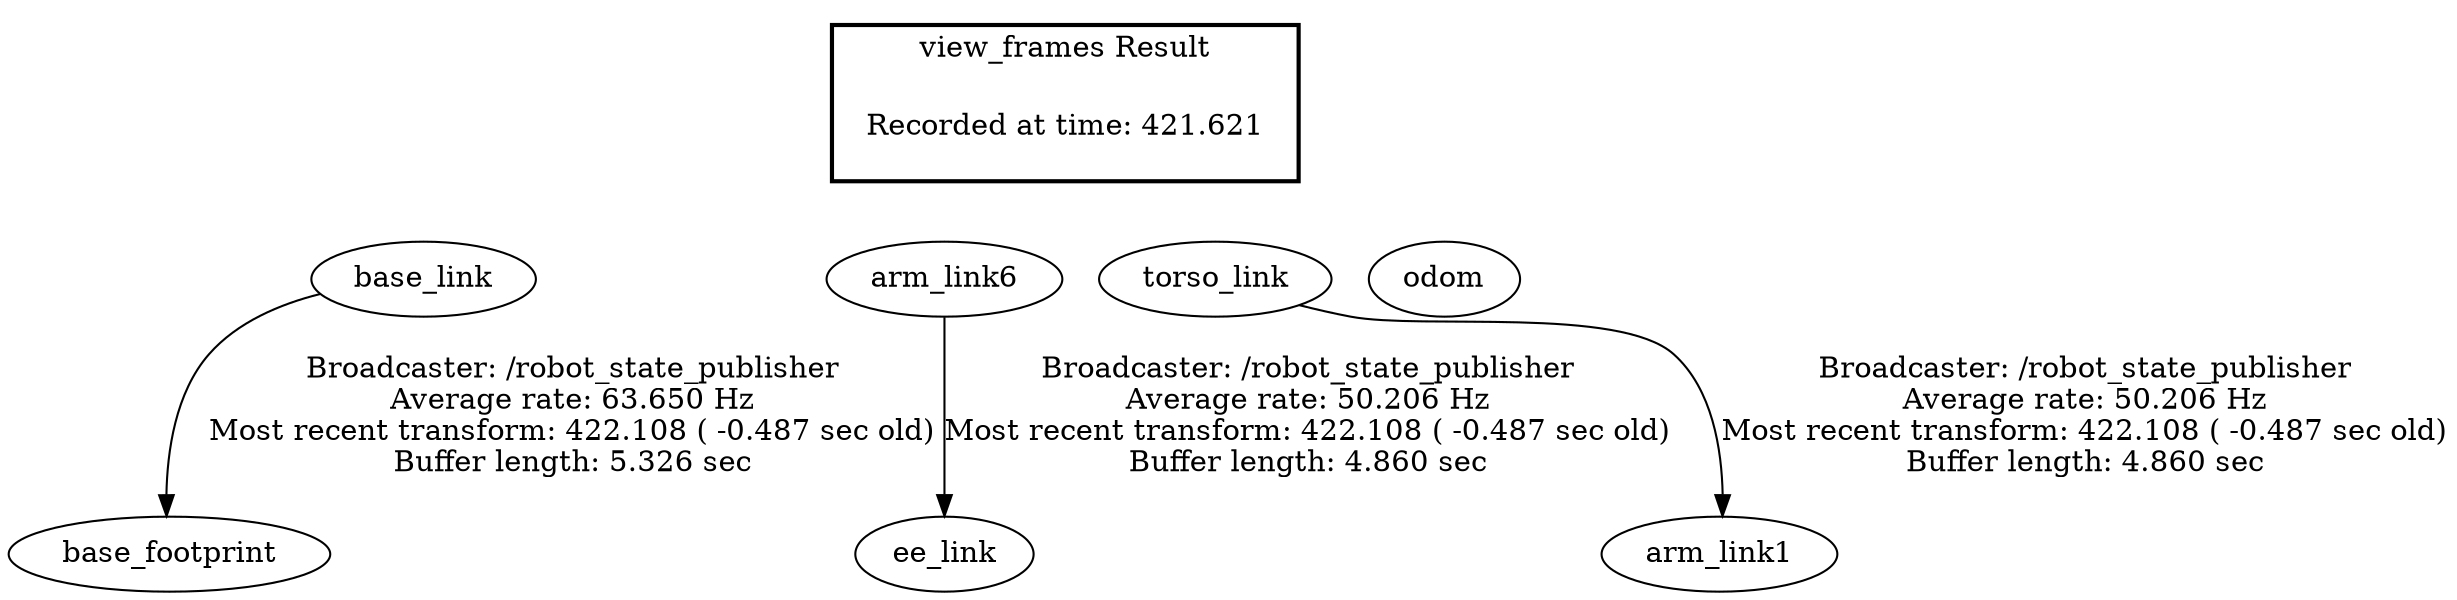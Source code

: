 digraph G {
"base_link" -> "base_footprint"[label="Broadcaster: /robot_state_publisher\nAverage rate: 63.650 Hz\nMost recent transform: 422.108 ( -0.487 sec old)\nBuffer length: 5.326 sec\n"];
"arm_link6" -> "ee_link"[label="Broadcaster: /robot_state_publisher\nAverage rate: 50.206 Hz\nMost recent transform: 422.108 ( -0.487 sec old)\nBuffer length: 4.860 sec\n"];
"torso_link" -> "arm_link1"[label="Broadcaster: /robot_state_publisher\nAverage rate: 50.206 Hz\nMost recent transform: 422.108 ( -0.487 sec old)\nBuffer length: 4.860 sec\n"];
edge [style=invis];
 subgraph cluster_legend { style=bold; color=black; label ="view_frames Result";
"Recorded at time: 421.621"[ shape=plaintext ] ;
 }->"base_link";
edge [style=invis];
 subgraph cluster_legend { style=bold; color=black; label ="view_frames Result";
"Recorded at time: 421.621"[ shape=plaintext ] ;
 }->"arm_link6";
edge [style=invis];
 subgraph cluster_legend { style=bold; color=black; label ="view_frames Result";
"Recorded at time: 421.621"[ shape=plaintext ] ;
 }->"torso_link";
edge [style=invis];
 subgraph cluster_legend { style=bold; color=black; label ="view_frames Result";
"Recorded at time: 421.621"[ shape=plaintext ] ;
 }->"odom";
}